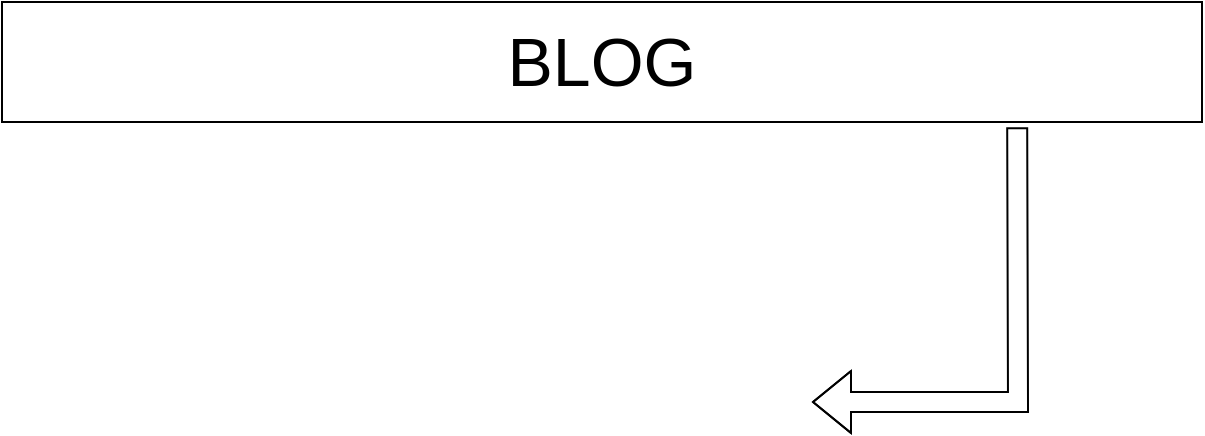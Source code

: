 <mxfile version="24.7.12">
  <diagram id="wFE0QG_FPsp0jaGvCLVb" name="Page-1">
    <mxGraphModel dx="871" dy="493" grid="1" gridSize="10" guides="1" tooltips="1" connect="1" arrows="1" fold="1" page="1" pageScale="1" pageWidth="850" pageHeight="1100" math="0" shadow="0">
      <root>
        <mxCell id="0" />
        <mxCell id="1" parent="0" />
        <mxCell id="W4jR9vC6k2D3Lc0EfBEV-16" value="&lt;font style=&quot;font-size: 34px;&quot;&gt;BLOG&lt;/font&gt;" style="rounded=0;whiteSpace=wrap;html=1;" vertex="1" parent="1">
          <mxGeometry x="125" y="30" width="600" height="60" as="geometry" />
        </mxCell>
        <mxCell id="W4jR9vC6k2D3Lc0EfBEV-17" value="" style="shape=flexArrow;endArrow=classic;html=1;rounded=0;exitX=0.846;exitY=1.044;exitDx=0;exitDy=0;exitPerimeter=0;" edge="1" parent="1" source="W4jR9vC6k2D3Lc0EfBEV-16">
          <mxGeometry width="50" height="50" relative="1" as="geometry">
            <mxPoint x="590.0" y="100" as="sourcePoint" />
            <mxPoint x="530" y="230" as="targetPoint" />
            <Array as="points">
              <mxPoint x="633" y="230" />
            </Array>
          </mxGeometry>
        </mxCell>
      </root>
    </mxGraphModel>
  </diagram>
</mxfile>

